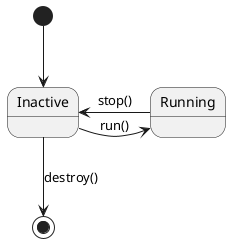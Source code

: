 @startuml

[*] -d-> Inactive

Inactive -r-> Running : run()

Running -l-> Inactive : stop()
Inactive -d-> [*] : destroy()

@enduml